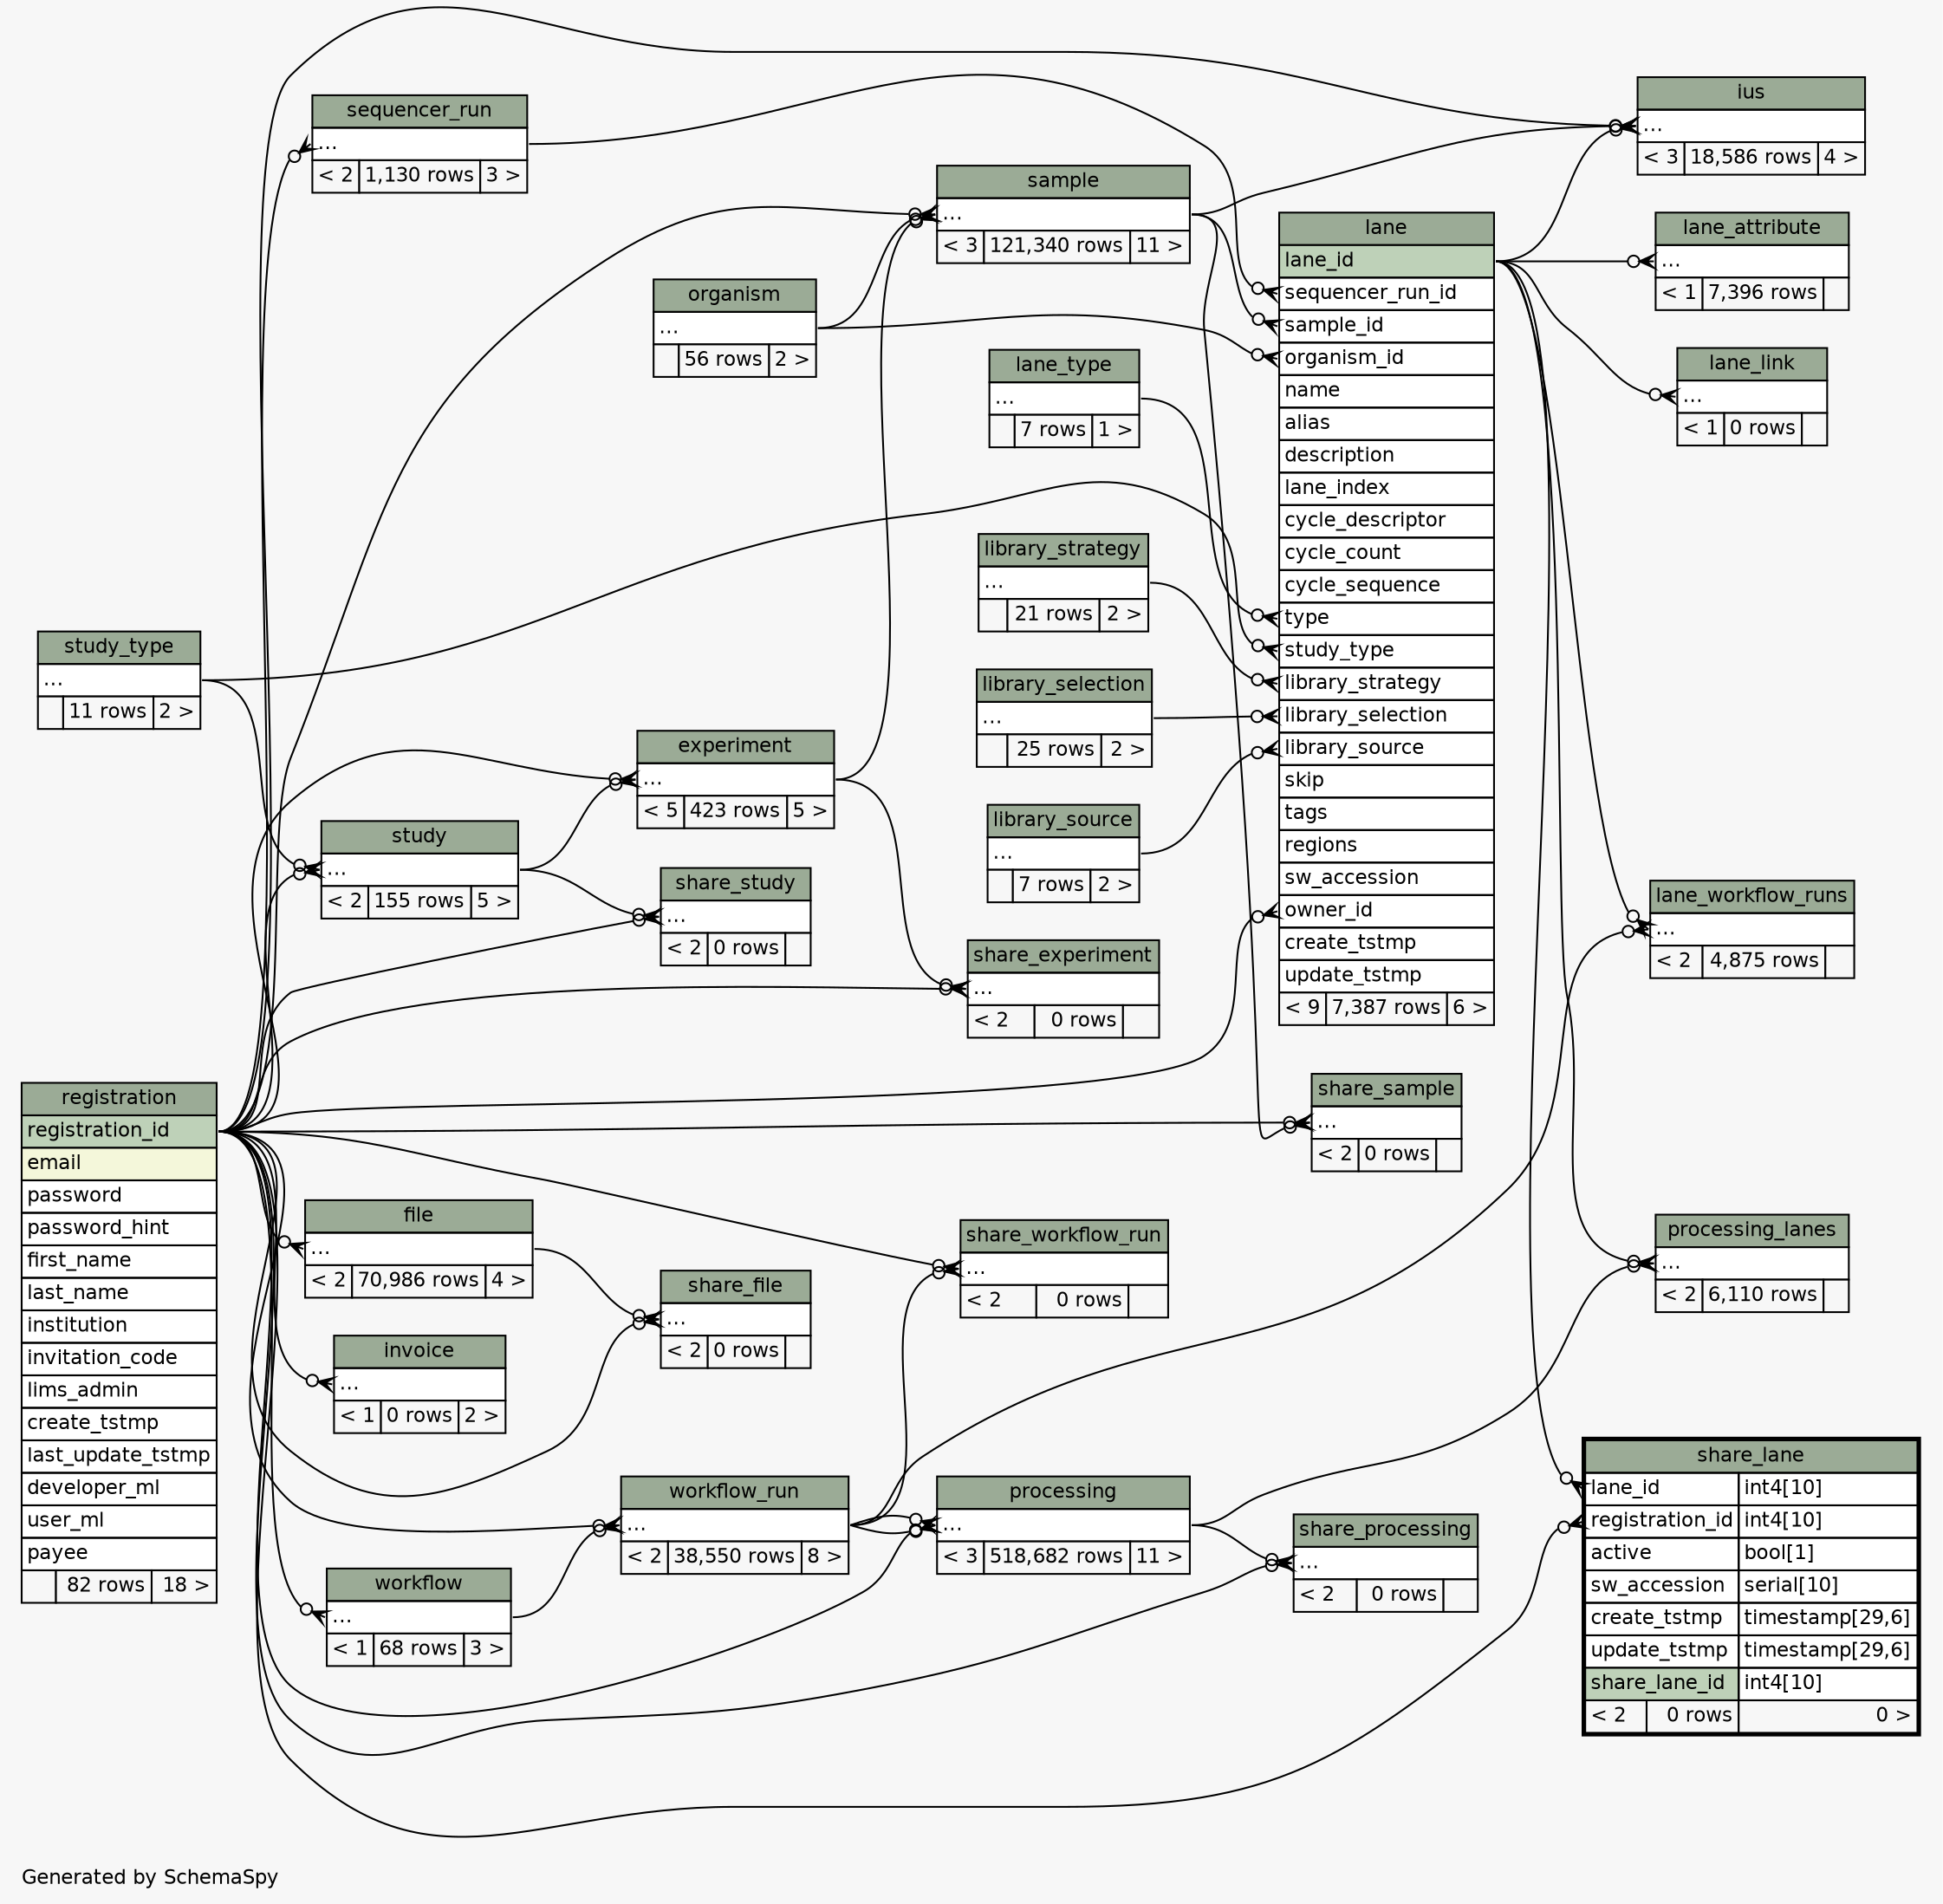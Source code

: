 // dot 2.26.3 on Linux 3.5.0-47-generic
// SchemaSpy rev 590
digraph "twoDegreesRelationshipsDiagram" {
  graph [
    rankdir="RL"
    bgcolor="#f7f7f7"
    label="\nGenerated by SchemaSpy"
    labeljust="l"
    nodesep="0.18"
    ranksep="0.46"
    fontname="Helvetica"
    fontsize="11"
  ];
  node [
    fontname="Helvetica"
    fontsize="11"
    shape="plaintext"
  ];
  edge [
    arrowsize="0.8"
  ];
  "experiment":"elipses":w -> "registration":"registration_id":e [arrowhead=none dir=back arrowtail=crowodot];
  "experiment":"elipses":w -> "study":"elipses":e [arrowhead=none dir=back arrowtail=crowodot];
  "file":"elipses":w -> "registration":"registration_id":e [arrowhead=none dir=back arrowtail=crowodot];
  "invoice":"elipses":w -> "registration":"registration_id":e [arrowhead=none dir=back arrowtail=crowodot];
  "ius":"elipses":w -> "lane":"lane_id":e [arrowhead=none dir=back arrowtail=crowodot];
  "ius":"elipses":w -> "registration":"registration_id":e [arrowhead=none dir=back arrowtail=crowodot];
  "ius":"elipses":w -> "sample":"elipses":e [arrowhead=none dir=back arrowtail=crowodot];
  "lane":"library_selection":w -> "library_selection":"elipses":e [arrowhead=none dir=back arrowtail=crowodot];
  "lane":"library_source":w -> "library_source":"elipses":e [arrowhead=none dir=back arrowtail=crowodot];
  "lane":"library_strategy":w -> "library_strategy":"elipses":e [arrowhead=none dir=back arrowtail=crowodot];
  "lane":"organism_id":w -> "organism":"elipses":e [arrowhead=none dir=back arrowtail=crowodot];
  "lane":"owner_id":w -> "registration":"registration_id":e [arrowhead=none dir=back arrowtail=crowodot];
  "lane":"sample_id":w -> "sample":"elipses":e [arrowhead=none dir=back arrowtail=crowodot];
  "lane":"sequencer_run_id":w -> "sequencer_run":"elipses":e [arrowhead=none dir=back arrowtail=crowodot];
  "lane":"study_type":w -> "study_type":"elipses":e [arrowhead=none dir=back arrowtail=crowodot];
  "lane":"type":w -> "lane_type":"elipses":e [arrowhead=none dir=back arrowtail=crowodot];
  "lane_attribute":"elipses":w -> "lane":"lane_id":e [arrowhead=none dir=back arrowtail=crowodot];
  "lane_link":"elipses":w -> "lane":"lane_id":e [arrowhead=none dir=back arrowtail=crowodot];
  "lane_workflow_runs":"elipses":w -> "lane":"lane_id":e [arrowhead=none dir=back arrowtail=crowodot];
  "lane_workflow_runs":"elipses":w -> "workflow_run":"elipses":e [arrowhead=none dir=back arrowtail=crowodot];
  "processing":"elipses":w -> "workflow_run":"elipses":e [arrowhead=none dir=back arrowtail=crowodot];
  "processing":"elipses":w -> "registration":"registration_id":e [arrowhead=none dir=back arrowtail=crowodot];
  "processing":"elipses":w -> "workflow_run":"elipses":e [arrowhead=none dir=back arrowtail=crowodot];
  "processing_lanes":"elipses":w -> "lane":"lane_id":e [arrowhead=none dir=back arrowtail=crowodot];
  "processing_lanes":"elipses":w -> "processing":"elipses":e [arrowhead=none dir=back arrowtail=crowodot];
  "sample":"elipses":w -> "experiment":"elipses":e [arrowhead=none dir=back arrowtail=crowodot];
  "sample":"elipses":w -> "organism":"elipses":e [arrowhead=none dir=back arrowtail=crowodot];
  "sample":"elipses":w -> "registration":"registration_id":e [arrowhead=none dir=back arrowtail=crowodot];
  "sequencer_run":"elipses":w -> "registration":"registration_id":e [arrowhead=none dir=back arrowtail=crowodot];
  "share_experiment":"elipses":w -> "experiment":"elipses":e [arrowhead=none dir=back arrowtail=crowodot];
  "share_experiment":"elipses":w -> "registration":"registration_id":e [arrowhead=none dir=back arrowtail=crowodot];
  "share_file":"elipses":w -> "file":"elipses":e [arrowhead=none dir=back arrowtail=crowodot];
  "share_file":"elipses":w -> "registration":"registration_id":e [arrowhead=none dir=back arrowtail=crowodot];
  "share_lane":"lane_id":w -> "lane":"lane_id":e [arrowhead=none dir=back arrowtail=crowodot];
  "share_lane":"registration_id":w -> "registration":"registration_id":e [arrowhead=none dir=back arrowtail=crowodot];
  "share_processing":"elipses":w -> "processing":"elipses":e [arrowhead=none dir=back arrowtail=crowodot];
  "share_processing":"elipses":w -> "registration":"registration_id":e [arrowhead=none dir=back arrowtail=crowodot];
  "share_sample":"elipses":w -> "registration":"registration_id":e [arrowhead=none dir=back arrowtail=crowodot];
  "share_sample":"elipses":w -> "sample":"elipses":e [arrowhead=none dir=back arrowtail=crowodot];
  "share_study":"elipses":w -> "registration":"registration_id":e [arrowhead=none dir=back arrowtail=crowodot];
  "share_study":"elipses":w -> "study":"elipses":e [arrowhead=none dir=back arrowtail=crowodot];
  "share_workflow_run":"elipses":w -> "registration":"registration_id":e [arrowhead=none dir=back arrowtail=crowodot];
  "share_workflow_run":"elipses":w -> "workflow_run":"elipses":e [arrowhead=none dir=back arrowtail=crowodot];
  "study":"elipses":w -> "study_type":"elipses":e [arrowhead=none dir=back arrowtail=crowodot];
  "study":"elipses":w -> "registration":"registration_id":e [arrowhead=none dir=back arrowtail=crowodot];
  "workflow":"elipses":w -> "registration":"registration_id":e [arrowhead=none dir=back arrowtail=crowodot];
  "workflow_run":"elipses":w -> "registration":"registration_id":e [arrowhead=none dir=back arrowtail=crowodot];
  "workflow_run":"elipses":w -> "workflow":"elipses":e [arrowhead=none dir=back arrowtail=crowodot];
  "experiment" [
    label=<
    <TABLE BORDER="0" CELLBORDER="1" CELLSPACING="0" BGCOLOR="#ffffff">
      <TR><TD COLSPAN="3" BGCOLOR="#9bab96" ALIGN="CENTER">experiment</TD></TR>
      <TR><TD PORT="elipses" COLSPAN="3" ALIGN="LEFT">...</TD></TR>
      <TR><TD ALIGN="LEFT" BGCOLOR="#f7f7f7">&lt; 5</TD><TD ALIGN="RIGHT" BGCOLOR="#f7f7f7">423 rows</TD><TD ALIGN="RIGHT" BGCOLOR="#f7f7f7">5 &gt;</TD></TR>
    </TABLE>>
    URL="experiment.html"
    tooltip="experiment"
  ];
  "file" [
    label=<
    <TABLE BORDER="0" CELLBORDER="1" CELLSPACING="0" BGCOLOR="#ffffff">
      <TR><TD COLSPAN="3" BGCOLOR="#9bab96" ALIGN="CENTER">file</TD></TR>
      <TR><TD PORT="elipses" COLSPAN="3" ALIGN="LEFT">...</TD></TR>
      <TR><TD ALIGN="LEFT" BGCOLOR="#f7f7f7">&lt; 2</TD><TD ALIGN="RIGHT" BGCOLOR="#f7f7f7">70,986 rows</TD><TD ALIGN="RIGHT" BGCOLOR="#f7f7f7">4 &gt;</TD></TR>
    </TABLE>>
    URL="file.html"
    tooltip="file"
  ];
  "invoice" [
    label=<
    <TABLE BORDER="0" CELLBORDER="1" CELLSPACING="0" BGCOLOR="#ffffff">
      <TR><TD COLSPAN="3" BGCOLOR="#9bab96" ALIGN="CENTER">invoice</TD></TR>
      <TR><TD PORT="elipses" COLSPAN="3" ALIGN="LEFT">...</TD></TR>
      <TR><TD ALIGN="LEFT" BGCOLOR="#f7f7f7">&lt; 1</TD><TD ALIGN="RIGHT" BGCOLOR="#f7f7f7">0 rows</TD><TD ALIGN="RIGHT" BGCOLOR="#f7f7f7">2 &gt;</TD></TR>
    </TABLE>>
    URL="invoice.html"
    tooltip="invoice"
  ];
  "ius" [
    label=<
    <TABLE BORDER="0" CELLBORDER="1" CELLSPACING="0" BGCOLOR="#ffffff">
      <TR><TD COLSPAN="3" BGCOLOR="#9bab96" ALIGN="CENTER">ius</TD></TR>
      <TR><TD PORT="elipses" COLSPAN="3" ALIGN="LEFT">...</TD></TR>
      <TR><TD ALIGN="LEFT" BGCOLOR="#f7f7f7">&lt; 3</TD><TD ALIGN="RIGHT" BGCOLOR="#f7f7f7">18,586 rows</TD><TD ALIGN="RIGHT" BGCOLOR="#f7f7f7">4 &gt;</TD></TR>
    </TABLE>>
    URL="ius.html"
    tooltip="ius"
  ];
  "lane" [
    label=<
    <TABLE BORDER="0" CELLBORDER="1" CELLSPACING="0" BGCOLOR="#ffffff">
      <TR><TD COLSPAN="3" BGCOLOR="#9bab96" ALIGN="CENTER">lane</TD></TR>
      <TR><TD PORT="lane_id" COLSPAN="3" BGCOLOR="#bed1b8" ALIGN="LEFT">lane_id</TD></TR>
      <TR><TD PORT="sequencer_run_id" COLSPAN="3" ALIGN="LEFT">sequencer_run_id</TD></TR>
      <TR><TD PORT="sample_id" COLSPAN="3" ALIGN="LEFT">sample_id</TD></TR>
      <TR><TD PORT="organism_id" COLSPAN="3" ALIGN="LEFT">organism_id</TD></TR>
      <TR><TD PORT="name" COLSPAN="3" ALIGN="LEFT">name</TD></TR>
      <TR><TD PORT="alias" COLSPAN="3" ALIGN="LEFT">alias</TD></TR>
      <TR><TD PORT="description" COLSPAN="3" ALIGN="LEFT">description</TD></TR>
      <TR><TD PORT="lane_index" COLSPAN="3" ALIGN="LEFT">lane_index</TD></TR>
      <TR><TD PORT="cycle_descriptor" COLSPAN="3" ALIGN="LEFT">cycle_descriptor</TD></TR>
      <TR><TD PORT="cycle_count" COLSPAN="3" ALIGN="LEFT">cycle_count</TD></TR>
      <TR><TD PORT="cycle_sequence" COLSPAN="3" ALIGN="LEFT">cycle_sequence</TD></TR>
      <TR><TD PORT="type" COLSPAN="3" ALIGN="LEFT">type</TD></TR>
      <TR><TD PORT="study_type" COLSPAN="3" ALIGN="LEFT">study_type</TD></TR>
      <TR><TD PORT="library_strategy" COLSPAN="3" ALIGN="LEFT">library_strategy</TD></TR>
      <TR><TD PORT="library_selection" COLSPAN="3" ALIGN="LEFT">library_selection</TD></TR>
      <TR><TD PORT="library_source" COLSPAN="3" ALIGN="LEFT">library_source</TD></TR>
      <TR><TD PORT="skip" COLSPAN="3" ALIGN="LEFT">skip</TD></TR>
      <TR><TD PORT="tags" COLSPAN="3" ALIGN="LEFT">tags</TD></TR>
      <TR><TD PORT="regions" COLSPAN="3" ALIGN="LEFT">regions</TD></TR>
      <TR><TD PORT="sw_accession" COLSPAN="3" ALIGN="LEFT">sw_accession</TD></TR>
      <TR><TD PORT="owner_id" COLSPAN="3" ALIGN="LEFT">owner_id</TD></TR>
      <TR><TD PORT="create_tstmp" COLSPAN="3" ALIGN="LEFT">create_tstmp</TD></TR>
      <TR><TD PORT="update_tstmp" COLSPAN="3" ALIGN="LEFT">update_tstmp</TD></TR>
      <TR><TD ALIGN="LEFT" BGCOLOR="#f7f7f7">&lt; 9</TD><TD ALIGN="RIGHT" BGCOLOR="#f7f7f7">7,387 rows</TD><TD ALIGN="RIGHT" BGCOLOR="#f7f7f7">6 &gt;</TD></TR>
    </TABLE>>
    URL="lane.html"
    tooltip="lane"
  ];
  "lane_attribute" [
    label=<
    <TABLE BORDER="0" CELLBORDER="1" CELLSPACING="0" BGCOLOR="#ffffff">
      <TR><TD COLSPAN="3" BGCOLOR="#9bab96" ALIGN="CENTER">lane_attribute</TD></TR>
      <TR><TD PORT="elipses" COLSPAN="3" ALIGN="LEFT">...</TD></TR>
      <TR><TD ALIGN="LEFT" BGCOLOR="#f7f7f7">&lt; 1</TD><TD ALIGN="RIGHT" BGCOLOR="#f7f7f7">7,396 rows</TD><TD ALIGN="RIGHT" BGCOLOR="#f7f7f7">  </TD></TR>
    </TABLE>>
    URL="lane_attribute.html"
    tooltip="lane_attribute"
  ];
  "lane_link" [
    label=<
    <TABLE BORDER="0" CELLBORDER="1" CELLSPACING="0" BGCOLOR="#ffffff">
      <TR><TD COLSPAN="3" BGCOLOR="#9bab96" ALIGN="CENTER">lane_link</TD></TR>
      <TR><TD PORT="elipses" COLSPAN="3" ALIGN="LEFT">...</TD></TR>
      <TR><TD ALIGN="LEFT" BGCOLOR="#f7f7f7">&lt; 1</TD><TD ALIGN="RIGHT" BGCOLOR="#f7f7f7">0 rows</TD><TD ALIGN="RIGHT" BGCOLOR="#f7f7f7">  </TD></TR>
    </TABLE>>
    URL="lane_link.html"
    tooltip="lane_link"
  ];
  "lane_type" [
    label=<
    <TABLE BORDER="0" CELLBORDER="1" CELLSPACING="0" BGCOLOR="#ffffff">
      <TR><TD COLSPAN="3" BGCOLOR="#9bab96" ALIGN="CENTER">lane_type</TD></TR>
      <TR><TD PORT="elipses" COLSPAN="3" ALIGN="LEFT">...</TD></TR>
      <TR><TD ALIGN="LEFT" BGCOLOR="#f7f7f7">  </TD><TD ALIGN="RIGHT" BGCOLOR="#f7f7f7">7 rows</TD><TD ALIGN="RIGHT" BGCOLOR="#f7f7f7">1 &gt;</TD></TR>
    </TABLE>>
    URL="lane_type.html"
    tooltip="lane_type"
  ];
  "lane_workflow_runs" [
    label=<
    <TABLE BORDER="0" CELLBORDER="1" CELLSPACING="0" BGCOLOR="#ffffff">
      <TR><TD COLSPAN="3" BGCOLOR="#9bab96" ALIGN="CENTER">lane_workflow_runs</TD></TR>
      <TR><TD PORT="elipses" COLSPAN="3" ALIGN="LEFT">...</TD></TR>
      <TR><TD ALIGN="LEFT" BGCOLOR="#f7f7f7">&lt; 2</TD><TD ALIGN="RIGHT" BGCOLOR="#f7f7f7">4,875 rows</TD><TD ALIGN="RIGHT" BGCOLOR="#f7f7f7">  </TD></TR>
    </TABLE>>
    URL="lane_workflow_runs.html"
    tooltip="lane_workflow_runs"
  ];
  "library_selection" [
    label=<
    <TABLE BORDER="0" CELLBORDER="1" CELLSPACING="0" BGCOLOR="#ffffff">
      <TR><TD COLSPAN="3" BGCOLOR="#9bab96" ALIGN="CENTER">library_selection</TD></TR>
      <TR><TD PORT="elipses" COLSPAN="3" ALIGN="LEFT">...</TD></TR>
      <TR><TD ALIGN="LEFT" BGCOLOR="#f7f7f7">  </TD><TD ALIGN="RIGHT" BGCOLOR="#f7f7f7">25 rows</TD><TD ALIGN="RIGHT" BGCOLOR="#f7f7f7">2 &gt;</TD></TR>
    </TABLE>>
    URL="library_selection.html"
    tooltip="library_selection"
  ];
  "library_source" [
    label=<
    <TABLE BORDER="0" CELLBORDER="1" CELLSPACING="0" BGCOLOR="#ffffff">
      <TR><TD COLSPAN="3" BGCOLOR="#9bab96" ALIGN="CENTER">library_source</TD></TR>
      <TR><TD PORT="elipses" COLSPAN="3" ALIGN="LEFT">...</TD></TR>
      <TR><TD ALIGN="LEFT" BGCOLOR="#f7f7f7">  </TD><TD ALIGN="RIGHT" BGCOLOR="#f7f7f7">7 rows</TD><TD ALIGN="RIGHT" BGCOLOR="#f7f7f7">2 &gt;</TD></TR>
    </TABLE>>
    URL="library_source.html"
    tooltip="library_source"
  ];
  "library_strategy" [
    label=<
    <TABLE BORDER="0" CELLBORDER="1" CELLSPACING="0" BGCOLOR="#ffffff">
      <TR><TD COLSPAN="3" BGCOLOR="#9bab96" ALIGN="CENTER">library_strategy</TD></TR>
      <TR><TD PORT="elipses" COLSPAN="3" ALIGN="LEFT">...</TD></TR>
      <TR><TD ALIGN="LEFT" BGCOLOR="#f7f7f7">  </TD><TD ALIGN="RIGHT" BGCOLOR="#f7f7f7">21 rows</TD><TD ALIGN="RIGHT" BGCOLOR="#f7f7f7">2 &gt;</TD></TR>
    </TABLE>>
    URL="library_strategy.html"
    tooltip="library_strategy"
  ];
  "organism" [
    label=<
    <TABLE BORDER="0" CELLBORDER="1" CELLSPACING="0" BGCOLOR="#ffffff">
      <TR><TD COLSPAN="3" BGCOLOR="#9bab96" ALIGN="CENTER">organism</TD></TR>
      <TR><TD PORT="elipses" COLSPAN="3" ALIGN="LEFT">...</TD></TR>
      <TR><TD ALIGN="LEFT" BGCOLOR="#f7f7f7">  </TD><TD ALIGN="RIGHT" BGCOLOR="#f7f7f7">56 rows</TD><TD ALIGN="RIGHT" BGCOLOR="#f7f7f7">2 &gt;</TD></TR>
    </TABLE>>
    URL="organism.html"
    tooltip="organism"
  ];
  "processing" [
    label=<
    <TABLE BORDER="0" CELLBORDER="1" CELLSPACING="0" BGCOLOR="#ffffff">
      <TR><TD COLSPAN="3" BGCOLOR="#9bab96" ALIGN="CENTER">processing</TD></TR>
      <TR><TD PORT="elipses" COLSPAN="3" ALIGN="LEFT">...</TD></TR>
      <TR><TD ALIGN="LEFT" BGCOLOR="#f7f7f7">&lt; 3</TD><TD ALIGN="RIGHT" BGCOLOR="#f7f7f7">518,682 rows</TD><TD ALIGN="RIGHT" BGCOLOR="#f7f7f7">11 &gt;</TD></TR>
    </TABLE>>
    URL="processing.html"
    tooltip="processing"
  ];
  "processing_lanes" [
    label=<
    <TABLE BORDER="0" CELLBORDER="1" CELLSPACING="0" BGCOLOR="#ffffff">
      <TR><TD COLSPAN="3" BGCOLOR="#9bab96" ALIGN="CENTER">processing_lanes</TD></TR>
      <TR><TD PORT="elipses" COLSPAN="3" ALIGN="LEFT">...</TD></TR>
      <TR><TD ALIGN="LEFT" BGCOLOR="#f7f7f7">&lt; 2</TD><TD ALIGN="RIGHT" BGCOLOR="#f7f7f7">6,110 rows</TD><TD ALIGN="RIGHT" BGCOLOR="#f7f7f7">  </TD></TR>
    </TABLE>>
    URL="processing_lanes.html"
    tooltip="processing_lanes"
  ];
  "registration" [
    label=<
    <TABLE BORDER="0" CELLBORDER="1" CELLSPACING="0" BGCOLOR="#ffffff">
      <TR><TD COLSPAN="3" BGCOLOR="#9bab96" ALIGN="CENTER">registration</TD></TR>
      <TR><TD PORT="registration_id" COLSPAN="3" BGCOLOR="#bed1b8" ALIGN="LEFT">registration_id</TD></TR>
      <TR><TD PORT="email" COLSPAN="3" BGCOLOR="#f4f7da" ALIGN="LEFT">email</TD></TR>
      <TR><TD PORT="password" COLSPAN="3" ALIGN="LEFT">password</TD></TR>
      <TR><TD PORT="password_hint" COLSPAN="3" ALIGN="LEFT">password_hint</TD></TR>
      <TR><TD PORT="first_name" COLSPAN="3" ALIGN="LEFT">first_name</TD></TR>
      <TR><TD PORT="last_name" COLSPAN="3" ALIGN="LEFT">last_name</TD></TR>
      <TR><TD PORT="institution" COLSPAN="3" ALIGN="LEFT">institution</TD></TR>
      <TR><TD PORT="invitation_code" COLSPAN="3" ALIGN="LEFT">invitation_code</TD></TR>
      <TR><TD PORT="lims_admin" COLSPAN="3" ALIGN="LEFT">lims_admin</TD></TR>
      <TR><TD PORT="create_tstmp" COLSPAN="3" ALIGN="LEFT">create_tstmp</TD></TR>
      <TR><TD PORT="last_update_tstmp" COLSPAN="3" ALIGN="LEFT">last_update_tstmp</TD></TR>
      <TR><TD PORT="developer_ml" COLSPAN="3" ALIGN="LEFT">developer_ml</TD></TR>
      <TR><TD PORT="user_ml" COLSPAN="3" ALIGN="LEFT">user_ml</TD></TR>
      <TR><TD PORT="payee" COLSPAN="3" ALIGN="LEFT">payee</TD></TR>
      <TR><TD ALIGN="LEFT" BGCOLOR="#f7f7f7">  </TD><TD ALIGN="RIGHT" BGCOLOR="#f7f7f7">82 rows</TD><TD ALIGN="RIGHT" BGCOLOR="#f7f7f7">18 &gt;</TD></TR>
    </TABLE>>
    URL="registration.html"
    tooltip="registration"
  ];
  "sample" [
    label=<
    <TABLE BORDER="0" CELLBORDER="1" CELLSPACING="0" BGCOLOR="#ffffff">
      <TR><TD COLSPAN="3" BGCOLOR="#9bab96" ALIGN="CENTER">sample</TD></TR>
      <TR><TD PORT="elipses" COLSPAN="3" ALIGN="LEFT">...</TD></TR>
      <TR><TD ALIGN="LEFT" BGCOLOR="#f7f7f7">&lt; 3</TD><TD ALIGN="RIGHT" BGCOLOR="#f7f7f7">121,340 rows</TD><TD ALIGN="RIGHT" BGCOLOR="#f7f7f7">11 &gt;</TD></TR>
    </TABLE>>
    URL="sample.html"
    tooltip="sample"
  ];
  "sequencer_run" [
    label=<
    <TABLE BORDER="0" CELLBORDER="1" CELLSPACING="0" BGCOLOR="#ffffff">
      <TR><TD COLSPAN="3" BGCOLOR="#9bab96" ALIGN="CENTER">sequencer_run</TD></TR>
      <TR><TD PORT="elipses" COLSPAN="3" ALIGN="LEFT">...</TD></TR>
      <TR><TD ALIGN="LEFT" BGCOLOR="#f7f7f7">&lt; 2</TD><TD ALIGN="RIGHT" BGCOLOR="#f7f7f7">1,130 rows</TD><TD ALIGN="RIGHT" BGCOLOR="#f7f7f7">3 &gt;</TD></TR>
    </TABLE>>
    URL="sequencer_run.html"
    tooltip="sequencer_run"
  ];
  "share_experiment" [
    label=<
    <TABLE BORDER="0" CELLBORDER="1" CELLSPACING="0" BGCOLOR="#ffffff">
      <TR><TD COLSPAN="3" BGCOLOR="#9bab96" ALIGN="CENTER">share_experiment</TD></TR>
      <TR><TD PORT="elipses" COLSPAN="3" ALIGN="LEFT">...</TD></TR>
      <TR><TD ALIGN="LEFT" BGCOLOR="#f7f7f7">&lt; 2</TD><TD ALIGN="RIGHT" BGCOLOR="#f7f7f7">0 rows</TD><TD ALIGN="RIGHT" BGCOLOR="#f7f7f7">  </TD></TR>
    </TABLE>>
    URL="share_experiment.html"
    tooltip="share_experiment"
  ];
  "share_file" [
    label=<
    <TABLE BORDER="0" CELLBORDER="1" CELLSPACING="0" BGCOLOR="#ffffff">
      <TR><TD COLSPAN="3" BGCOLOR="#9bab96" ALIGN="CENTER">share_file</TD></TR>
      <TR><TD PORT="elipses" COLSPAN="3" ALIGN="LEFT">...</TD></TR>
      <TR><TD ALIGN="LEFT" BGCOLOR="#f7f7f7">&lt; 2</TD><TD ALIGN="RIGHT" BGCOLOR="#f7f7f7">0 rows</TD><TD ALIGN="RIGHT" BGCOLOR="#f7f7f7">  </TD></TR>
    </TABLE>>
    URL="share_file.html"
    tooltip="share_file"
  ];
  "share_lane" [
    label=<
    <TABLE BORDER="2" CELLBORDER="1" CELLSPACING="0" BGCOLOR="#ffffff">
      <TR><TD COLSPAN="3" BGCOLOR="#9bab96" ALIGN="CENTER">share_lane</TD></TR>
      <TR><TD PORT="lane_id" COLSPAN="2" ALIGN="LEFT">lane_id</TD><TD PORT="lane_id.type" ALIGN="LEFT">int4[10]</TD></TR>
      <TR><TD PORT="registration_id" COLSPAN="2" ALIGN="LEFT">registration_id</TD><TD PORT="registration_id.type" ALIGN="LEFT">int4[10]</TD></TR>
      <TR><TD PORT="active" COLSPAN="2" ALIGN="LEFT">active</TD><TD PORT="active.type" ALIGN="LEFT">bool[1]</TD></TR>
      <TR><TD PORT="sw_accession" COLSPAN="2" ALIGN="LEFT">sw_accession</TD><TD PORT="sw_accession.type" ALIGN="LEFT">serial[10]</TD></TR>
      <TR><TD PORT="create_tstmp" COLSPAN="2" ALIGN="LEFT">create_tstmp</TD><TD PORT="create_tstmp.type" ALIGN="LEFT">timestamp[29,6]</TD></TR>
      <TR><TD PORT="update_tstmp" COLSPAN="2" ALIGN="LEFT">update_tstmp</TD><TD PORT="update_tstmp.type" ALIGN="LEFT">timestamp[29,6]</TD></TR>
      <TR><TD PORT="share_lane_id" COLSPAN="2" BGCOLOR="#bed1b8" ALIGN="LEFT">share_lane_id</TD><TD PORT="share_lane_id.type" ALIGN="LEFT">int4[10]</TD></TR>
      <TR><TD ALIGN="LEFT" BGCOLOR="#f7f7f7">&lt; 2</TD><TD ALIGN="RIGHT" BGCOLOR="#f7f7f7">0 rows</TD><TD ALIGN="RIGHT" BGCOLOR="#f7f7f7">0 &gt;</TD></TR>
    </TABLE>>
    URL="share_lane.html"
    tooltip="share_lane"
  ];
  "share_processing" [
    label=<
    <TABLE BORDER="0" CELLBORDER="1" CELLSPACING="0" BGCOLOR="#ffffff">
      <TR><TD COLSPAN="3" BGCOLOR="#9bab96" ALIGN="CENTER">share_processing</TD></TR>
      <TR><TD PORT="elipses" COLSPAN="3" ALIGN="LEFT">...</TD></TR>
      <TR><TD ALIGN="LEFT" BGCOLOR="#f7f7f7">&lt; 2</TD><TD ALIGN="RIGHT" BGCOLOR="#f7f7f7">0 rows</TD><TD ALIGN="RIGHT" BGCOLOR="#f7f7f7">  </TD></TR>
    </TABLE>>
    URL="share_processing.html"
    tooltip="share_processing"
  ];
  "share_sample" [
    label=<
    <TABLE BORDER="0" CELLBORDER="1" CELLSPACING="0" BGCOLOR="#ffffff">
      <TR><TD COLSPAN="3" BGCOLOR="#9bab96" ALIGN="CENTER">share_sample</TD></TR>
      <TR><TD PORT="elipses" COLSPAN="3" ALIGN="LEFT">...</TD></TR>
      <TR><TD ALIGN="LEFT" BGCOLOR="#f7f7f7">&lt; 2</TD><TD ALIGN="RIGHT" BGCOLOR="#f7f7f7">0 rows</TD><TD ALIGN="RIGHT" BGCOLOR="#f7f7f7">  </TD></TR>
    </TABLE>>
    URL="share_sample.html"
    tooltip="share_sample"
  ];
  "share_study" [
    label=<
    <TABLE BORDER="0" CELLBORDER="1" CELLSPACING="0" BGCOLOR="#ffffff">
      <TR><TD COLSPAN="3" BGCOLOR="#9bab96" ALIGN="CENTER">share_study</TD></TR>
      <TR><TD PORT="elipses" COLSPAN="3" ALIGN="LEFT">...</TD></TR>
      <TR><TD ALIGN="LEFT" BGCOLOR="#f7f7f7">&lt; 2</TD><TD ALIGN="RIGHT" BGCOLOR="#f7f7f7">0 rows</TD><TD ALIGN="RIGHT" BGCOLOR="#f7f7f7">  </TD></TR>
    </TABLE>>
    URL="share_study.html"
    tooltip="share_study"
  ];
  "share_workflow_run" [
    label=<
    <TABLE BORDER="0" CELLBORDER="1" CELLSPACING="0" BGCOLOR="#ffffff">
      <TR><TD COLSPAN="3" BGCOLOR="#9bab96" ALIGN="CENTER">share_workflow_run</TD></TR>
      <TR><TD PORT="elipses" COLSPAN="3" ALIGN="LEFT">...</TD></TR>
      <TR><TD ALIGN="LEFT" BGCOLOR="#f7f7f7">&lt; 2</TD><TD ALIGN="RIGHT" BGCOLOR="#f7f7f7">0 rows</TD><TD ALIGN="RIGHT" BGCOLOR="#f7f7f7">  </TD></TR>
    </TABLE>>
    URL="share_workflow_run.html"
    tooltip="share_workflow_run"
  ];
  "study" [
    label=<
    <TABLE BORDER="0" CELLBORDER="1" CELLSPACING="0" BGCOLOR="#ffffff">
      <TR><TD COLSPAN="3" BGCOLOR="#9bab96" ALIGN="CENTER">study</TD></TR>
      <TR><TD PORT="elipses" COLSPAN="3" ALIGN="LEFT">...</TD></TR>
      <TR><TD ALIGN="LEFT" BGCOLOR="#f7f7f7">&lt; 2</TD><TD ALIGN="RIGHT" BGCOLOR="#f7f7f7">155 rows</TD><TD ALIGN="RIGHT" BGCOLOR="#f7f7f7">5 &gt;</TD></TR>
    </TABLE>>
    URL="study.html"
    tooltip="study"
  ];
  "study_type" [
    label=<
    <TABLE BORDER="0" CELLBORDER="1" CELLSPACING="0" BGCOLOR="#ffffff">
      <TR><TD COLSPAN="3" BGCOLOR="#9bab96" ALIGN="CENTER">study_type</TD></TR>
      <TR><TD PORT="elipses" COLSPAN="3" ALIGN="LEFT">...</TD></TR>
      <TR><TD ALIGN="LEFT" BGCOLOR="#f7f7f7">  </TD><TD ALIGN="RIGHT" BGCOLOR="#f7f7f7">11 rows</TD><TD ALIGN="RIGHT" BGCOLOR="#f7f7f7">2 &gt;</TD></TR>
    </TABLE>>
    URL="study_type.html"
    tooltip="study_type"
  ];
  "workflow" [
    label=<
    <TABLE BORDER="0" CELLBORDER="1" CELLSPACING="0" BGCOLOR="#ffffff">
      <TR><TD COLSPAN="3" BGCOLOR="#9bab96" ALIGN="CENTER">workflow</TD></TR>
      <TR><TD PORT="elipses" COLSPAN="3" ALIGN="LEFT">...</TD></TR>
      <TR><TD ALIGN="LEFT" BGCOLOR="#f7f7f7">&lt; 1</TD><TD ALIGN="RIGHT" BGCOLOR="#f7f7f7">68 rows</TD><TD ALIGN="RIGHT" BGCOLOR="#f7f7f7">3 &gt;</TD></TR>
    </TABLE>>
    URL="workflow.html"
    tooltip="workflow"
  ];
  "workflow_run" [
    label=<
    <TABLE BORDER="0" CELLBORDER="1" CELLSPACING="0" BGCOLOR="#ffffff">
      <TR><TD COLSPAN="3" BGCOLOR="#9bab96" ALIGN="CENTER">workflow_run</TD></TR>
      <TR><TD PORT="elipses" COLSPAN="3" ALIGN="LEFT">...</TD></TR>
      <TR><TD ALIGN="LEFT" BGCOLOR="#f7f7f7">&lt; 2</TD><TD ALIGN="RIGHT" BGCOLOR="#f7f7f7">38,550 rows</TD><TD ALIGN="RIGHT" BGCOLOR="#f7f7f7">8 &gt;</TD></TR>
    </TABLE>>
    URL="workflow_run.html"
    tooltip="workflow_run"
  ];
}
